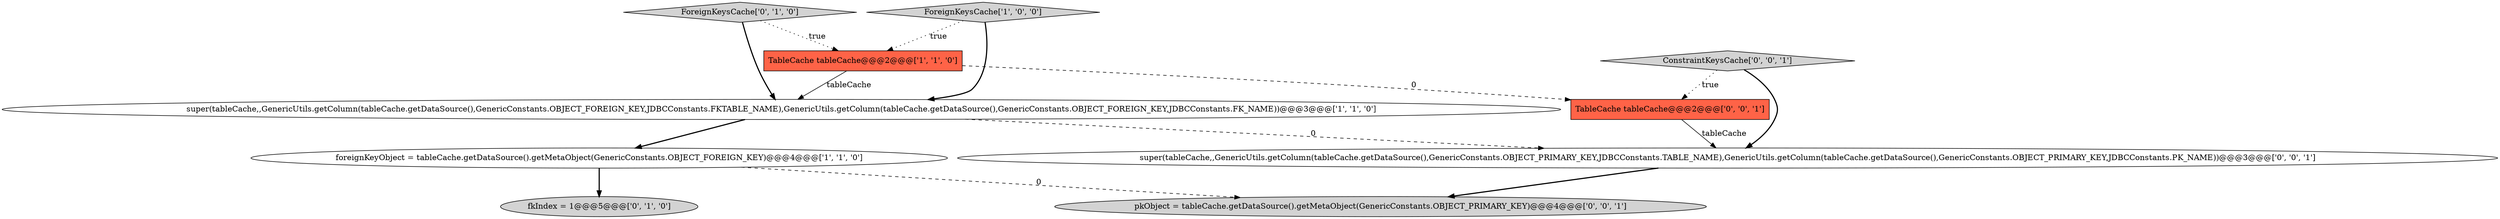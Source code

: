 digraph {
2 [style = filled, label = "foreignKeyObject = tableCache.getDataSource().getMetaObject(GenericConstants.OBJECT_FOREIGN_KEY)@@@4@@@['1', '1', '0']", fillcolor = white, shape = ellipse image = "AAA0AAABBB1BBB"];
7 [style = filled, label = "pkObject = tableCache.getDataSource().getMetaObject(GenericConstants.OBJECT_PRIMARY_KEY)@@@4@@@['0', '0', '1']", fillcolor = lightgray, shape = ellipse image = "AAA0AAABBB3BBB"];
8 [style = filled, label = "ConstraintKeysCache['0', '0', '1']", fillcolor = lightgray, shape = diamond image = "AAA0AAABBB3BBB"];
6 [style = filled, label = "TableCache tableCache@@@2@@@['0', '0', '1']", fillcolor = tomato, shape = box image = "AAA0AAABBB3BBB"];
4 [style = filled, label = "ForeignKeysCache['0', '1', '0']", fillcolor = lightgray, shape = diamond image = "AAA0AAABBB2BBB"];
1 [style = filled, label = "TableCache tableCache@@@2@@@['1', '1', '0']", fillcolor = tomato, shape = box image = "AAA0AAABBB1BBB"];
5 [style = filled, label = "fkIndex = 1@@@5@@@['0', '1', '0']", fillcolor = lightgray, shape = ellipse image = "AAA1AAABBB2BBB"];
9 [style = filled, label = "super(tableCache,,GenericUtils.getColumn(tableCache.getDataSource(),GenericConstants.OBJECT_PRIMARY_KEY,JDBCConstants.TABLE_NAME),GenericUtils.getColumn(tableCache.getDataSource(),GenericConstants.OBJECT_PRIMARY_KEY,JDBCConstants.PK_NAME))@@@3@@@['0', '0', '1']", fillcolor = white, shape = ellipse image = "AAA0AAABBB3BBB"];
3 [style = filled, label = "ForeignKeysCache['1', '0', '0']", fillcolor = lightgray, shape = diamond image = "AAA0AAABBB1BBB"];
0 [style = filled, label = "super(tableCache,,GenericUtils.getColumn(tableCache.getDataSource(),GenericConstants.OBJECT_FOREIGN_KEY,JDBCConstants.FKTABLE_NAME),GenericUtils.getColumn(tableCache.getDataSource(),GenericConstants.OBJECT_FOREIGN_KEY,JDBCConstants.FK_NAME))@@@3@@@['1', '1', '0']", fillcolor = white, shape = ellipse image = "AAA0AAABBB1BBB"];
8->6 [style = dotted, label="true"];
2->7 [style = dashed, label="0"];
1->6 [style = dashed, label="0"];
1->0 [style = solid, label="tableCache"];
0->2 [style = bold, label=""];
8->9 [style = bold, label=""];
4->1 [style = dotted, label="true"];
3->0 [style = bold, label=""];
3->1 [style = dotted, label="true"];
4->0 [style = bold, label=""];
2->5 [style = bold, label=""];
6->9 [style = solid, label="tableCache"];
0->9 [style = dashed, label="0"];
9->7 [style = bold, label=""];
}
